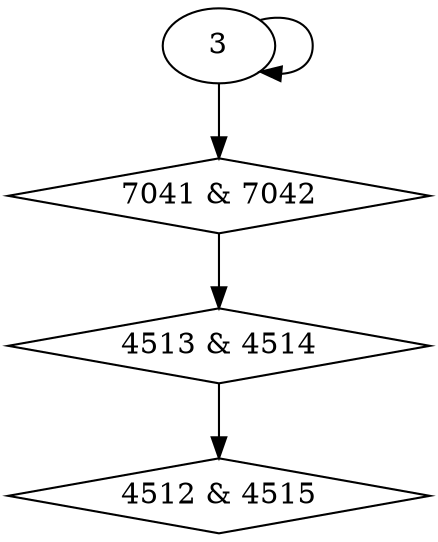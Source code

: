 digraph {
0 [label = "4512 & 4515", shape = diamond];
1 [label = "4513 & 4514", shape = diamond];
2 [label = "7041 & 7042", shape = diamond];
1 -> 0;
2 -> 1;
3 -> 2;
3 -> 3;
}
